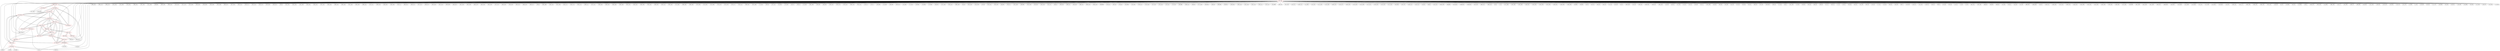 graph {
	563 [label="(563) T11_T1" color=red]
	575 [label="(575) R24_T1"]
	572 [label="(572) R28_T1"]
	579 [label="(579) R32_t1"]
	564 [label="(564) T12_T1" color=red]
	580 [label="(580) R33_T1"]
	573 [label="(573) R29_T1"]
	574 [label="(574) R25_T1"]
	565 [label="(565) T13_T1" color=red]
	577 [label="(577) R30_T1"]
	581 [label="(581) R34_T1"]
	576 [label="(576) R26_T1"]
	566 [label="(566) T14_T1" color=red]
	578 [label="(578) R31_T1"]
	584 [label="(584) R1_P1"]
	569 [label="(569) T17_T1"]
	582 [label="(582) R35_T1"]
	568 [label="(568) T16_T1"]
	567 [label="(567) T15_T1"]
	567 [label="(567) T15_T1" color=red]
	579 [label="(579) R32_t1"]
	584 [label="(584) R1_P1"]
	569 [label="(569) T17_T1"]
	582 [label="(582) R35_T1"]
	568 [label="(568) T16_T1"]
	566 [label="(566) T14_T1"]
	568 [label="(568) T16_T1" color=red]
	580 [label="(580) R33_T1"]
	584 [label="(584) R1_P1"]
	569 [label="(569) T17_T1"]
	582 [label="(582) R35_T1"]
	567 [label="(567) T15_T1"]
	566 [label="(566) T14_T1"]
	569 [label="(569) T17_T1" color=red]
	581 [label="(581) R34_T1"]
	584 [label="(584) R1_P1"]
	582 [label="(582) R35_T1"]
	568 [label="(568) T16_T1"]
	567 [label="(567) T15_T1"]
	566 [label="(566) T14_T1"]
	570 [label="(570) R23_T1" color=red]
	239 [label="(239) J5"]
	9 [label="(9) U1"]
	562 [label="(562) T10_T1"]
	571 [label="(571) R27_T1" color=red]
	577 [label="(577) R30_T1"]
	582 [label="(582) R35_T1"]
	573 [label="(573) R29_T1"]
	572 [label="(572) R28_T1"]
	562 [label="(562) T10_T1"]
	578 [label="(578) R31_T1"]
	572 [label="(572) R28_T1" color=red]
	577 [label="(577) R30_T1"]
	582 [label="(582) R35_T1"]
	573 [label="(573) R29_T1"]
	571 [label="(571) R27_T1"]
	563 [label="(563) T11_T1"]
	579 [label="(579) R32_t1"]
	573 [label="(573) R29_T1" color=red]
	577 [label="(577) R30_T1"]
	582 [label="(582) R35_T1"]
	572 [label="(572) R28_T1"]
	571 [label="(571) R27_T1"]
	580 [label="(580) R33_T1"]
	564 [label="(564) T12_T1"]
	574 [label="(574) R25_T1" color=red]
	105 [label="(105) U9"]
	4 [label="(4) TP3"]
	239 [label="(239) J5"]
	174 [label="(174) R57"]
	9 [label="(9) U1"]
	564 [label="(564) T12_T1"]
	575 [label="(575) R24_T1" color=red]
	477 [label="(477) U45"]
	518 [label="(518) R143"]
	563 [label="(563) T11_T1"]
	576 [label="(576) R26_T1" color=red]
	9 [label="(9) U1"]
	212 [label="(212) J4"]
	217 [label="(217) R71"]
	565 [label="(565) T13_T1"]
	577 [label="(577) R30_T1" color=red]
	582 [label="(582) R35_T1"]
	573 [label="(573) R29_T1"]
	572 [label="(572) R28_T1"]
	571 [label="(571) R27_T1"]
	581 [label="(581) R34_T1"]
	565 [label="(565) T13_T1"]
	578 [label="(578) R31_T1" color=red]
	562 [label="(562) T10_T1"]
	571 [label="(571) R27_T1"]
	566 [label="(566) T14_T1"]
	579 [label="(579) R32_t1" color=red]
	567 [label="(567) T15_T1"]
	563 [label="(563) T11_T1"]
	572 [label="(572) R28_T1"]
	580 [label="(580) R33_T1" color=red]
	568 [label="(568) T16_T1"]
	573 [label="(573) R29_T1"]
	564 [label="(564) T12_T1"]
	581 [label="(581) R34_T1" color=red]
	569 [label="(569) T17_T1"]
	577 [label="(577) R30_T1"]
	565 [label="(565) T13_T1"]
	582 [label="(582) R35_T1" color=red]
	577 [label="(577) R30_T1"]
	573 [label="(573) R29_T1"]
	572 [label="(572) R28_T1"]
	571 [label="(571) R27_T1"]
	584 [label="(584) R1_P1"]
	569 [label="(569) T17_T1"]
	568 [label="(568) T16_T1"]
	567 [label="(567) T15_T1"]
	566 [label="(566) T14_T1"]
	583 [label="(583) U1_P1" color=red]
	586 [label="(586) R3_P1"]
	585 [label="(585) R2_P1"]
	584 [label="(584) R1_P1"]
	584 [label="(584) R1_P1" color=red]
	569 [label="(569) T17_T1"]
	582 [label="(582) R35_T1"]
	568 [label="(568) T16_T1"]
	567 [label="(567) T15_T1"]
	566 [label="(566) T14_T1"]
	583 [label="(583) U1_P1"]
	585 [label="(585) R2_P1" color=red]
	342 [label="(342) J13"]
	583 [label="(583) U1_P1"]
	586 [label="(586) R3_P1" color=red]
	366 [label="(366) U34"]
	583 [label="(583) U1_P1"]
	587 [label="(587) GND" color=red]
	396 [label="(396) C223"]
	395 [label="(395) C174"]
	394 [label="(394) C170"]
	414 [label="(414) C164"]
	412 [label="(412) C200"]
	413 [label="(413) C201"]
	406 [label="(406) C181"]
	407 [label="(407) C185"]
	411 [label="(411) C196"]
	209 [label="(209) R65"]
	408 [label="(408) C189"]
	409 [label="(409) C193"]
	410 [label="(410) C192"]
	417 [label="(417) C176"]
	415 [label="(415) C168"]
	433 [label="(433) C182"]
	204 [label="(204) C269"]
	434 [label="(434) C186"]
	435 [label="(435) C188"]
	436 [label="(436) C197"]
	437 [label="(437) C204"]
	432 [label="(432) C125"]
	416 [label="(416) C172"]
	431 [label="(431) C123"]
	418 [label="(418) C179"]
	419 [label="(419) C183"]
	420 [label="(420) C187"]
	195 [label="(195) J3"]
	421 [label="(421) C191"]
	422 [label="(422) C195"]
	423 [label="(423) C198"]
	424 [label="(424) C202"]
	403 [label="(403) C232"]
	397 [label="(397) C225"]
	404 [label="(404) C234"]
	399 [label="(399) C224"]
	400 [label="(400) C226"]
	401 [label="(401) C228"]
	402 [label="(402) C230"]
	398 [label="(398) C222"]
	427 [label="(427) C217"]
	428 [label="(428) C219"]
	429 [label="(429) C235"]
	430 [label="(430) C236"]
	202 [label="(202) U11"]
	383 [label="(383) C231"]
	208 [label="(208) C275"]
	207 [label="(207) C274"]
	206 [label="(206) C273"]
	405 [label="(405) C220"]
	447 [label="(447) C124"]
	439 [label="(439) C206"]
	440 [label="(440) C207"]
	441 [label="(441) C156"]
	442 [label="(442) C169"]
	443 [label="(443) C178"]
	444 [label="(444) C184"]
	445 [label="(445) C190"]
	197 [label="(197) C110"]
	446 [label="(446) C194"]
	196 [label="(196) C109"]
	455 [label="(455) C122"]
	448 [label="(448) C126"]
	449 [label="(449) C127"]
	194 [label="(194) J2"]
	465 [label="(465) C288"]
	450 [label="(450) C155"]
	451 [label="(451) C160"]
	452 [label="(452) C171"]
	453 [label="(453) C173"]
	454 [label="(454) C175"]
	198 [label="(198) C111"]
	457 [label="(457) C227"]
	458 [label="(458) C229"]
	459 [label="(459) C233"]
	464 [label="(464) C264"]
	460 [label="(460) C246"]
	461 [label="(461) C247"]
	462 [label="(462) C252"]
	463 [label="(463) C260"]
	392 [label="(392) C162"]
	438 [label="(438) C205"]
	426 [label="(426) C215"]
	393 [label="(393) C166"]
	471 [label="(471) C282"]
	468 [label="(468) C285"]
	469 [label="(469) C284"]
	470 [label="(470) C283"]
	472 [label="(472) C281"]
	473 [label="(473) C280"]
	474 [label="(474) C279"]
	475 [label="(475) C278"]
	476 [label="(476) C277"]
	425 [label="(425) C213"]
	466 [label="(466) C287"]
	467 [label="(467) C286"]
	9 [label="(9) U1"]
	172 [label="(172) C82"]
	106 [label="(106) U8"]
	107 [label="(107) U10"]
	181 [label="(181) R50"]
	173 [label="(173) C83"]
	105 [label="(105) U9"]
	104 [label="(104) U5"]
	108 [label="(108) U4"]
	170 [label="(170) C80"]
	382 [label="(382) C208"]
	166 [label="(166) C98"]
	168 [label="(168) C99"]
	169 [label="(169) C102"]
	203 [label="(203) C270"]
	379 [label="(379) C216"]
	380 [label="(380) C218"]
	381 [label="(381) C221"]
	178 [label="(178) C71"]
	179 [label="(179) U7"]
	162 [label="(162) R58"]
	176 [label="(176) C69"]
	148 [label="(148) C88"]
	149 [label="(149) C101"]
	151 [label="(151) R52"]
	171 [label="(171) C81"]
	153 [label="(153) R61"]
	155 [label="(155) R54"]
	157 [label="(157) R63"]
	146 [label="(146) C87"]
	147 [label="(147) C100"]
	325 [label="(325) C147"]
	306 [label="(306) C138"]
	241 [label="(241) J6"]
	324 [label="(324) C146"]
	314 [label="(314) C139"]
	237 [label="(237) J8"]
	310 [label="(310) C141"]
	301 [label="(301) U28"]
	242 [label="(242) JP3"]
	234 [label="(234) U17"]
	322 [label="(322) C148"]
	238 [label="(238) FB4"]
	323 [label="(323) C149"]
	319 [label="(319) U26"]
	318 [label="(318) C140"]
	321 [label="(321) U27"]
	239 [label="(239) J5"]
	240 [label="(240) X1"]
	299 [label="(299) U30"]
	300 [label="(300) U31"]
	295 [label="(295) U29"]
	296 [label="(296) U23"]
	284 [label="(284) C132"]
	285 [label="(285) C133"]
	288 [label="(288) R98"]
	274 [label="(274) U21"]
	287 [label="(287) Q2"]
	279 [label="(279) J10"]
	252 [label="(252) DS6"]
	251 [label="(251) DS5"]
	278 [label="(278) C137"]
	275 [label="(275) C134"]
	257 [label="(257) U18"]
	276 [label="(276) C135"]
	272 [label="(272) U22"]
	273 [label="(273) U20"]
	249 [label="(249) R88"]
	248 [label="(248) C131"]
	283 [label="(283) D5"]
	277 [label="(277) C136"]
	256 [label="(256) SW1"]
	282 [label="(282) D4"]
	359 [label="(359) FB5"]
	228 [label="(228) R75"]
	353 [label="(353) R125"]
	230 [label="(230) C116"]
	231 [label="(231) C118"]
	232 [label="(232) C114"]
	233 [label="(233) C117"]
	227 [label="(227) U13"]
	212 [label="(212) J4"]
	355 [label="(355) FB6"]
	356 [label="(356) U35"]
	357 [label="(357) U36"]
	210 [label="(210) U12"]
	229 [label="(229) C115"]
	211 [label="(211) BT1"]
	372 [label="(372) U32"]
	271 [label="(271) C130"]
	270 [label="(270) C128"]
	269 [label="(269) C119"]
	376 [label="(376) C157"]
	263 [label="(263) C129"]
	374 [label="(374) C150"]
	375 [label="(375) C158"]
	377 [label="(377) C121"]
	378 [label="(378) C120"]
	370 [label="(370) C153"]
	371 [label="(371) C154"]
	262 [label="(262) DS3"]
	366 [label="(366) U34"]
	337 [label="(337) U37"]
	226 [label="(226) C113"]
	225 [label="(225) C112"]
	223 [label="(223) D1"]
	350 [label="(350) J7"]
	221 [label="(221) U14"]
	340 [label="(340) C159"]
	342 [label="(342) J13"]
	346 [label="(346) JP4"]
	347 [label="(347) R122"]
	348 [label="(348) R123"]
	349 [label="(349) R124"]
	367 [label="(367) U33"]
	368 [label="(368) C151"]
	369 [label="(369) C152"]
	8 [label="(8) U3"]
	7 [label="(7) U2"]
	527 [label="(527) C248"]
	536 [label="(536) C265"]
	535 [label="(535) C258"]
	534 [label="(534) C257"]
	533 [label="(533) C255"]
	532 [label="(532) C254"]
	531 [label="(531) C253"]
	530 [label="(530) C251"]
	529 [label="(529) C250"]
	528 [label="(528) C249"]
	39 [label="(39) R30"]
	38 [label="(38) R29"]
	54 [label="(54) C2"]
	50 [label="(50) C13"]
	46 [label="(46) C32"]
	49 [label="(49) C10"]
	51 [label="(51) C16"]
	45 [label="(45) C29"]
	55 [label="(55) C5"]
	509 [label="(509) C256"]
	52 [label="(52) C19"]
	503 [label="(503) U42"]
	508 [label="(508) C261"]
	496 [label="(496) U43"]
	494 [label="(494) C244"]
	44 [label="(44) C49"]
	48 [label="(48) C52"]
	47 [label="(47) C28"]
	75 [label="(75) C15"]
	53 [label="(53) C22"]
	59 [label="(59) C60"]
	65 [label="(65) C11"]
	553 [label="(553) C266"]
	58 [label="(58) C59"]
	89 [label="(89) C36"]
	93 [label="(93) C48"]
	92 [label="(92) C45"]
	91 [label="(91) C42"]
	90 [label="(90) C39"]
	94 [label="(94) C51"]
	88 [label="(88) C33"]
	87 [label="(87) C30"]
	550 [label="(550) R152"]
	86 [label="(86) C53"]
	57 [label="(57) C25"]
	56 [label="(56) C1"]
	551 [label="(551) U49"]
	70 [label="(70) C26"]
	559 [label="(559) Q4"]
	69 [label="(69) C23"]
	68 [label="(68) C20"]
	558 [label="(558) Q3"]
	67 [label="(67) C17"]
	66 [label="(66) C14"]
	71 [label="(71) C3"]
	79 [label="(79) C27"]
	83 [label="(83) C44"]
	82 [label="(82) C41"]
	81 [label="(81) C38"]
	80 [label="(80) C35"]
	78 [label="(78) C24"]
	77 [label="(77) C21"]
	76 [label="(76) C18"]
	96 [label="(96) C61"]
	85 [label="(85) C50"]
	99 [label="(99) C7"]
	103 [label="(103) C58"]
	102 [label="(102) C57"]
	101 [label="(101) C34"]
	100 [label="(100) C31"]
	84 [label="(84) C47"]
	98 [label="(98) C4"]
	97 [label="(97) C62"]
	95 [label="(95) C54"]
	74 [label="(74) C12"]
	73 [label="(73) C9"]
	72 [label="(72) C6"]
	481 [label="(481) U41"]
	487 [label="(487) U46"]
	486 [label="(486) J18"]
	485 [label="(485) D8"]
	484 [label="(484) J16"]
	43 [label="(43) C46"]
	478 [label="(478) J17"]
	42 [label="(42) C43"]
	41 [label="(41) C40"]
	477 [label="(477) U45"]
	488 [label="(488) SW3"]
	490 [label="(490) R138"]
	40 [label="(40) C37"]
	545 [label="(545) C211"]
	549 [label="(549) C245"]
	547 [label="(547) C212"]
	546 [label="(546) C214"]
	544 [label="(544) C210"]
	543 [label="(543) C209"]
	542 [label="(542) C241"]
	541 [label="(541) C242"]
	540 [label="(540) C259"]
	539 [label="(539) C243"]
	538 [label="(538) C263"]
	537 [label="(537) C262"]
	493 [label="(493) FB9"]
	491 [label="(491) C238"]
	502 [label="(502) C240"]
	501 [label="(501) C239"]
	500 [label="(500) C237"]
	499 [label="(499) R136"]
	520 [label="(520) R147"]
	519 [label="(519) R146"]
	521 [label="(521) R148"]
	513 [label="(513) R144"]
	512 [label="(512) U47"]
	517 [label="(517) U48"]
	515 [label="(515) R141"]
	516 [label="(516) R142"]
	125 [label="(125) C67"]
	390 [label="(390) C161"]
	391 [label="(391) C177"]
	384 [label="(384) C199"]
	389 [label="(389) C165"]
	386 [label="(386) C163"]
	387 [label="(387) C167"]
	184 [label="(184) C93"]
	61 [label="(61) C8"]
	118 [label="(118) R42"]
	60 [label="(60) C55"]
	120 [label="(120) R45"]
	193 [label="(193) J1"]
	186 [label="(186) C276"]
	385 [label="(385) C203"]
	122 [label="(122) R40"]
	388 [label="(388) C180"]
	191 [label="(191) C77"]
	187 [label="(187) C96"]
	188 [label="(188) C70"]
	189 [label="(189) C68"]
	190 [label="(190) C90"]
	141 [label="(141) C104"]
	140 [label="(140) C92"]
	139 [label="(139) C103"]
	129 [label="(129) C65"]
	132 [label="(132) C79"]
	131 [label="(131) C78"]
	12 [label="(12) R28"]
	11 [label="(11) R2"]
	130 [label="(130) C66"]
	63 [label="(63) C63"]
	111 [label="(111) C76"]
	109 [label="(109) R59"]
	62 [label="(62) C56"]
	138 [label="(138) C91"]
	134 [label="(134) C86"]
	133 [label="(133) R46"]
	64 [label="(64) C64"]
	137 [label="(137) C85"]
	136 [label="(136) C97"]
	135 [label="(135) C84"]
	113 [label="(113) R34"]
	562 [label="(562) T10_T1"]
	568 [label="(568) T16_T1"]
	569 [label="(569) T17_T1"]
	567 [label="(567) T15_T1"]
	564 [label="(564) T12_T1"]
	566 [label="(566) T14_T1"]
	565 [label="(565) T13_T1"]
	563 [label="(563) T11_T1"]
	583 [label="(583) U1_P1"]
	563 -- 575
	563 -- 572
	563 -- 579
	564 -- 580
	564 -- 573
	564 -- 574
	565 -- 577
	565 -- 581
	565 -- 576
	566 -- 578
	566 -- 584
	566 -- 569
	566 -- 582
	566 -- 568
	566 -- 567
	567 -- 579
	567 -- 584
	567 -- 569
	567 -- 582
	567 -- 568
	567 -- 566
	568 -- 580
	568 -- 584
	568 -- 569
	568 -- 582
	568 -- 567
	568 -- 566
	569 -- 581
	569 -- 584
	569 -- 582
	569 -- 568
	569 -- 567
	569 -- 566
	570 -- 239
	570 -- 9
	570 -- 562
	571 -- 577
	571 -- 582
	571 -- 573
	571 -- 572
	571 -- 562
	571 -- 578
	572 -- 577
	572 -- 582
	572 -- 573
	572 -- 571
	572 -- 563
	572 -- 579
	573 -- 577
	573 -- 582
	573 -- 572
	573 -- 571
	573 -- 580
	573 -- 564
	574 -- 105
	574 -- 4
	574 -- 239
	574 -- 174
	574 -- 9
	574 -- 564
	575 -- 477
	575 -- 518
	575 -- 563
	576 -- 9
	576 -- 212
	576 -- 217
	576 -- 565
	577 -- 582
	577 -- 573
	577 -- 572
	577 -- 571
	577 -- 581
	577 -- 565
	578 -- 562
	578 -- 571
	578 -- 566
	579 -- 567
	579 -- 563
	579 -- 572
	580 -- 568
	580 -- 573
	580 -- 564
	581 -- 569
	581 -- 577
	581 -- 565
	582 -- 577
	582 -- 573
	582 -- 572
	582 -- 571
	582 -- 584
	582 -- 569
	582 -- 568
	582 -- 567
	582 -- 566
	583 -- 586
	583 -- 585
	583 -- 584
	584 -- 569
	584 -- 582
	584 -- 568
	584 -- 567
	584 -- 566
	584 -- 583
	585 -- 342
	585 -- 583
	586 -- 366
	586 -- 583
	587 -- 396
	587 -- 395
	587 -- 394
	587 -- 414
	587 -- 412
	587 -- 413
	587 -- 406
	587 -- 407
	587 -- 411
	587 -- 209
	587 -- 408
	587 -- 409
	587 -- 410
	587 -- 417
	587 -- 415
	587 -- 433
	587 -- 204
	587 -- 434
	587 -- 435
	587 -- 436
	587 -- 437
	587 -- 432
	587 -- 416
	587 -- 431
	587 -- 418
	587 -- 419
	587 -- 420
	587 -- 195
	587 -- 421
	587 -- 422
	587 -- 423
	587 -- 424
	587 -- 403
	587 -- 397
	587 -- 404
	587 -- 399
	587 -- 400
	587 -- 401
	587 -- 402
	587 -- 398
	587 -- 427
	587 -- 428
	587 -- 429
	587 -- 430
	587 -- 202
	587 -- 383
	587 -- 208
	587 -- 207
	587 -- 206
	587 -- 405
	587 -- 447
	587 -- 439
	587 -- 440
	587 -- 441
	587 -- 442
	587 -- 443
	587 -- 444
	587 -- 445
	587 -- 197
	587 -- 446
	587 -- 196
	587 -- 455
	587 -- 448
	587 -- 449
	587 -- 194
	587 -- 465
	587 -- 450
	587 -- 451
	587 -- 452
	587 -- 453
	587 -- 454
	587 -- 198
	587 -- 457
	587 -- 458
	587 -- 459
	587 -- 464
	587 -- 460
	587 -- 461
	587 -- 462
	587 -- 463
	587 -- 392
	587 -- 438
	587 -- 426
	587 -- 393
	587 -- 471
	587 -- 468
	587 -- 469
	587 -- 470
	587 -- 472
	587 -- 473
	587 -- 474
	587 -- 475
	587 -- 476
	587 -- 425
	587 -- 466
	587 -- 467
	587 -- 9
	587 -- 172
	587 -- 106
	587 -- 107
	587 -- 181
	587 -- 173
	587 -- 105
	587 -- 104
	587 -- 108
	587 -- 170
	587 -- 382
	587 -- 166
	587 -- 168
	587 -- 169
	587 -- 203
	587 -- 379
	587 -- 380
	587 -- 381
	587 -- 178
	587 -- 179
	587 -- 162
	587 -- 176
	587 -- 148
	587 -- 149
	587 -- 151
	587 -- 171
	587 -- 153
	587 -- 155
	587 -- 157
	587 -- 146
	587 -- 147
	587 -- 325
	587 -- 306
	587 -- 241
	587 -- 324
	587 -- 314
	587 -- 237
	587 -- 310
	587 -- 301
	587 -- 242
	587 -- 234
	587 -- 322
	587 -- 238
	587 -- 323
	587 -- 319
	587 -- 318
	587 -- 321
	587 -- 239
	587 -- 240
	587 -- 299
	587 -- 300
	587 -- 295
	587 -- 296
	587 -- 284
	587 -- 285
	587 -- 288
	587 -- 274
	587 -- 287
	587 -- 279
	587 -- 252
	587 -- 251
	587 -- 278
	587 -- 275
	587 -- 257
	587 -- 276
	587 -- 272
	587 -- 273
	587 -- 249
	587 -- 248
	587 -- 283
	587 -- 277
	587 -- 256
	587 -- 282
	587 -- 359
	587 -- 228
	587 -- 353
	587 -- 230
	587 -- 231
	587 -- 232
	587 -- 233
	587 -- 227
	587 -- 212
	587 -- 355
	587 -- 356
	587 -- 357
	587 -- 210
	587 -- 229
	587 -- 211
	587 -- 372
	587 -- 271
	587 -- 270
	587 -- 269
	587 -- 376
	587 -- 263
	587 -- 374
	587 -- 375
	587 -- 377
	587 -- 378
	587 -- 370
	587 -- 371
	587 -- 262
	587 -- 366
	587 -- 337
	587 -- 226
	587 -- 225
	587 -- 223
	587 -- 350
	587 -- 221
	587 -- 340
	587 -- 342
	587 -- 346
	587 -- 347
	587 -- 348
	587 -- 349
	587 -- 367
	587 -- 368
	587 -- 369
	587 -- 8
	587 -- 7
	587 -- 527
	587 -- 536
	587 -- 535
	587 -- 534
	587 -- 533
	587 -- 532
	587 -- 531
	587 -- 530
	587 -- 529
	587 -- 528
	587 -- 39
	587 -- 38
	587 -- 54
	587 -- 50
	587 -- 46
	587 -- 49
	587 -- 51
	587 -- 45
	587 -- 55
	587 -- 509
	587 -- 52
	587 -- 503
	587 -- 508
	587 -- 496
	587 -- 494
	587 -- 44
	587 -- 48
	587 -- 47
	587 -- 75
	587 -- 53
	587 -- 59
	587 -- 65
	587 -- 553
	587 -- 58
	587 -- 89
	587 -- 93
	587 -- 92
	587 -- 91
	587 -- 90
	587 -- 94
	587 -- 88
	587 -- 87
	587 -- 550
	587 -- 86
	587 -- 57
	587 -- 56
	587 -- 551
	587 -- 70
	587 -- 559
	587 -- 69
	587 -- 68
	587 -- 558
	587 -- 67
	587 -- 66
	587 -- 71
	587 -- 79
	587 -- 83
	587 -- 82
	587 -- 81
	587 -- 80
	587 -- 78
	587 -- 77
	587 -- 76
	587 -- 96
	587 -- 85
	587 -- 99
	587 -- 103
	587 -- 102
	587 -- 101
	587 -- 100
	587 -- 84
	587 -- 98
	587 -- 97
	587 -- 95
	587 -- 74
	587 -- 73
	587 -- 72
	587 -- 481
	587 -- 487
	587 -- 486
	587 -- 485
	587 -- 484
	587 -- 43
	587 -- 478
	587 -- 42
	587 -- 41
	587 -- 477
	587 -- 488
	587 -- 490
	587 -- 40
	587 -- 545
	587 -- 549
	587 -- 547
	587 -- 546
	587 -- 544
	587 -- 543
	587 -- 542
	587 -- 541
	587 -- 540
	587 -- 539
	587 -- 538
	587 -- 537
	587 -- 493
	587 -- 491
	587 -- 502
	587 -- 501
	587 -- 500
	587 -- 499
	587 -- 520
	587 -- 519
	587 -- 521
	587 -- 513
	587 -- 512
	587 -- 517
	587 -- 515
	587 -- 516
	587 -- 125
	587 -- 390
	587 -- 391
	587 -- 384
	587 -- 389
	587 -- 386
	587 -- 387
	587 -- 184
	587 -- 61
	587 -- 118
	587 -- 60
	587 -- 120
	587 -- 193
	587 -- 186
	587 -- 385
	587 -- 122
	587 -- 388
	587 -- 191
	587 -- 187
	587 -- 188
	587 -- 189
	587 -- 190
	587 -- 141
	587 -- 140
	587 -- 139
	587 -- 129
	587 -- 132
	587 -- 131
	587 -- 12
	587 -- 11
	587 -- 130
	587 -- 63
	587 -- 111
	587 -- 109
	587 -- 62
	587 -- 138
	587 -- 134
	587 -- 133
	587 -- 64
	587 -- 137
	587 -- 136
	587 -- 135
	587 -- 113
	587 -- 562
	587 -- 568
	587 -- 569
	587 -- 567
	587 -- 564
	587 -- 566
	587 -- 565
	587 -- 563
	587 -- 583
}